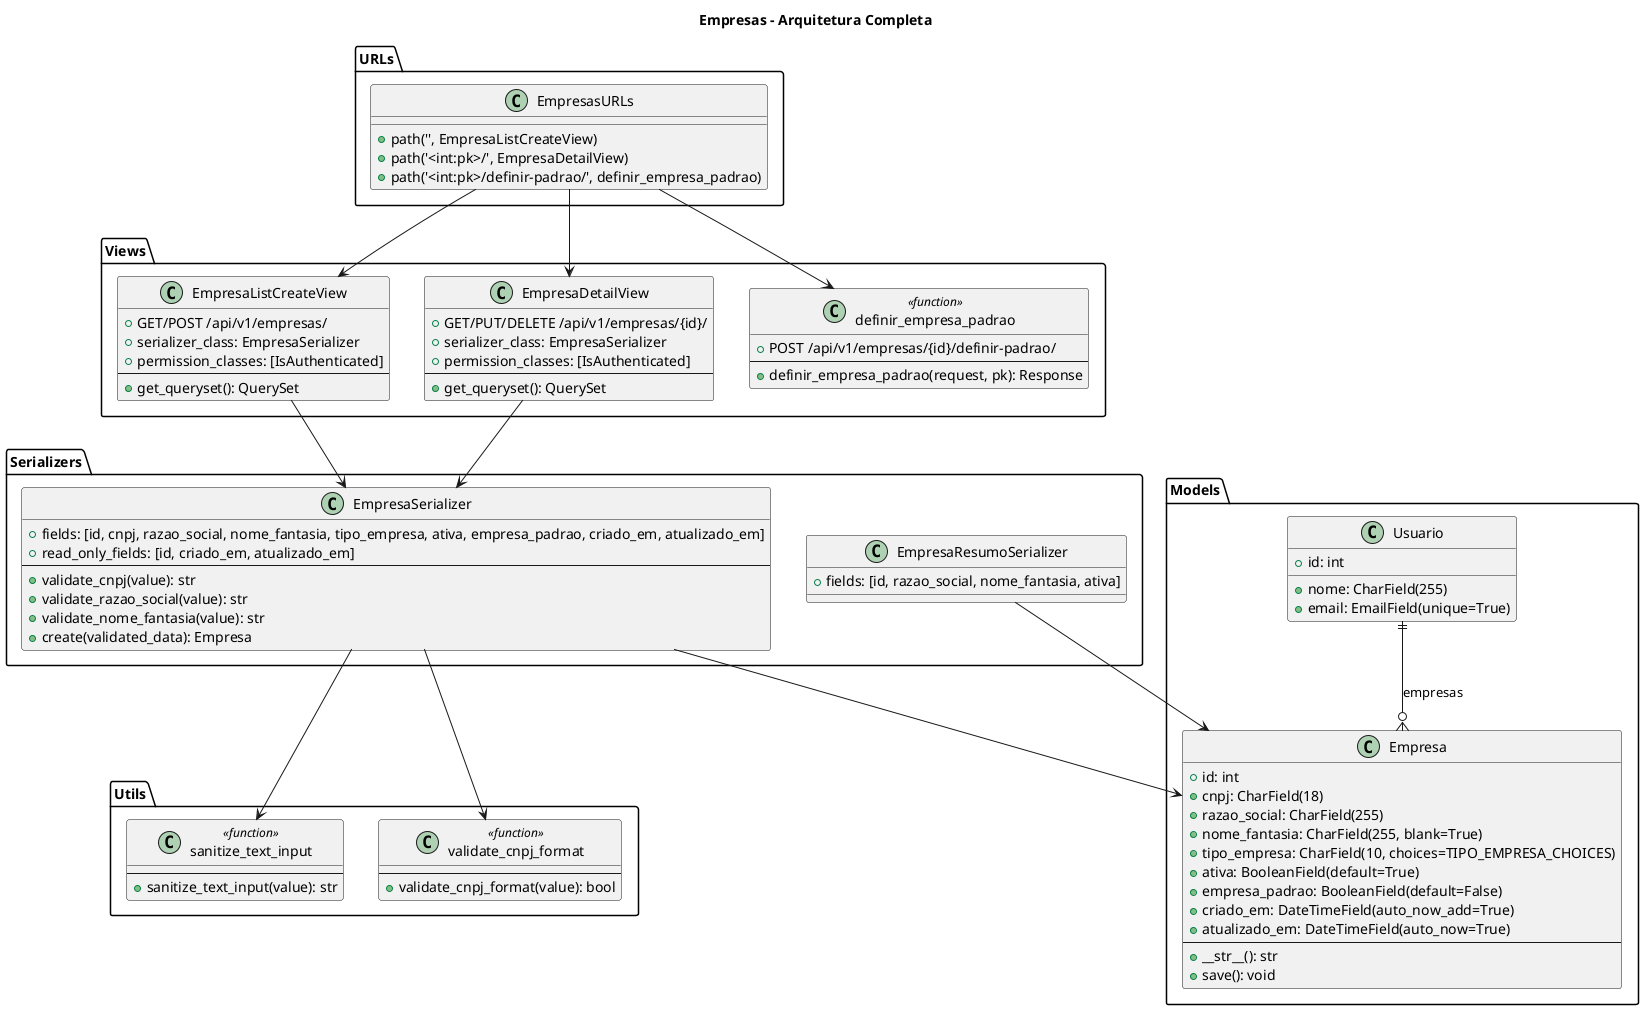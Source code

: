 @startuml empresas_complete
!define DIRECTION left to right direction
title Empresas - Arquitetura Completa

package "URLs" {
  class EmpresasURLs {
    +path('', EmpresaListCreateView)
    +path('<int:pk>/', EmpresaDetailView)
    +path('<int:pk>/definir-padrao/', definir_empresa_padrao)
  }
}

package "Views" {
  class EmpresaListCreateView {
    +GET/POST /api/v1/empresas/
    +serializer_class: EmpresaSerializer
    +permission_classes: [IsAuthenticated]
    --
    +get_queryset(): QuerySet
  }
  
  class EmpresaDetailView {
    +GET/PUT/DELETE /api/v1/empresas/{id}/
    +serializer_class: EmpresaSerializer
    +permission_classes: [IsAuthenticated]
    --
    +get_queryset(): QuerySet
  }
  
  class "definir_empresa_padrao" <<function>> {
    +POST /api/v1/empresas/{id}/definir-padrao/
    --
    +definir_empresa_padrao(request, pk): Response
  }
}

package "Serializers" {
  class EmpresaSerializer {
    +fields: [id, cnpj, razao_social, nome_fantasia, tipo_empresa, ativa, empresa_padrao, criado_em, atualizado_em]
    +read_only_fields: [id, criado_em, atualizado_em]
    --
    +validate_cnpj(value): str
    +validate_razao_social(value): str
    +validate_nome_fantasia(value): str
    +create(validated_data): Empresa
  }
  
  class EmpresaResumoSerializer {
    +fields: [id, razao_social, nome_fantasia, ativa]
  }
}

package "Models" {
  class Empresa {
    +id: int
    +cnpj: CharField(18)
    +razao_social: CharField(255)
    +nome_fantasia: CharField(255, blank=True)
    +tipo_empresa: CharField(10, choices=TIPO_EMPRESA_CHOICES)
    +ativa: BooleanField(default=True)
    +empresa_padrao: BooleanField(default=False)
    +criado_em: DateTimeField(auto_now_add=True)
    +atualizado_em: DateTimeField(auto_now=True)
    --
    +__str__(): str
    +save(): void
  }
  
  class Usuario {
    +id: int
    +nome: CharField(255)
    +email: EmailField(unique=True)
  }
}

package "Utils" {
  class "sanitize_text_input" <<function>> {
    --
    +sanitize_text_input(value): str
  }
  
  class "validate_cnpj_format" <<function>> {
    --
    +validate_cnpj_format(value): bool
  }
}

' Relacionamentos URLs -> Views
EmpresasURLs --> EmpresaListCreateView
EmpresasURLs --> EmpresaDetailView
EmpresasURLs --> definir_empresa_padrao

' Relacionamentos Views -> Serializers
EmpresaListCreateView --> EmpresaSerializer
EmpresaDetailView --> EmpresaSerializer

' Relacionamentos Serializers -> Models
EmpresaSerializer --> Empresa
EmpresaResumoSerializer --> Empresa

' Relacionamentos Serializers -> Utils
EmpresaSerializer --> sanitize_text_input
EmpresaSerializer --> validate_cnpj_format

' Relacionamentos entre Models
Usuario ||--o{ Empresa : empresas
@enduml